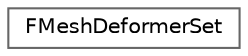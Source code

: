 digraph "Graphical Class Hierarchy"
{
 // INTERACTIVE_SVG=YES
 // LATEX_PDF_SIZE
  bgcolor="transparent";
  edge [fontname=Helvetica,fontsize=10,labelfontname=Helvetica,labelfontsize=10];
  node [fontname=Helvetica,fontsize=10,shape=box,height=0.2,width=0.4];
  rankdir="LR";
  Node0 [id="Node000000",label="FMeshDeformerSet",height=0.2,width=0.4,color="grey40", fillcolor="white", style="filled",URL="$de/db7/structFMeshDeformerSet.html",tooltip="Specifies which mesh deformer should be used on each LOD of a mesh."];
}
